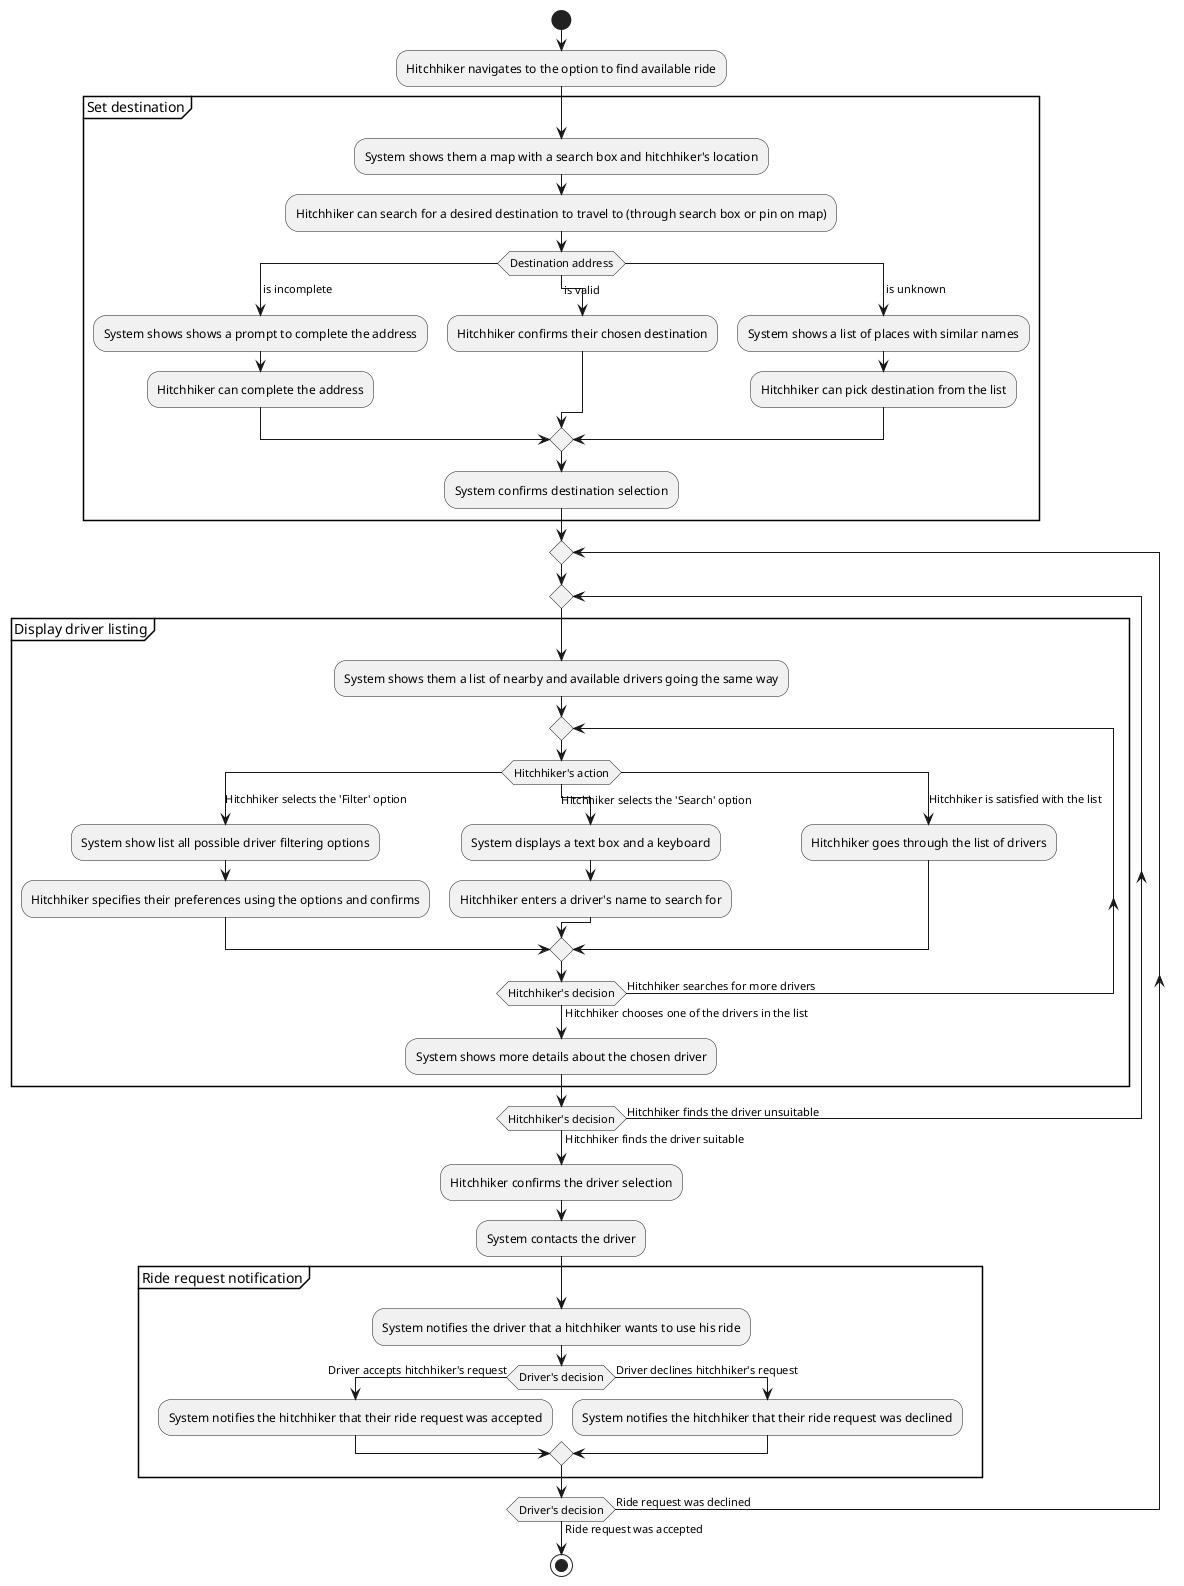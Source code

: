 @startuml
start
:Hitchhiker navigates to the option to find available ride;
partition "Set destination"   {
    label set_destination
    :System shows them a map with a search box and hitchhiker's location;
    :Hitchhiker can search for a desired destination to travel to (through search box or pin on map);
    switch (Destination address)
        case ( is incomplete)
        :System shows shows a prompt to complete the address;
        :Hitchhiker can complete the address;
        case ( is valid)
        :Hitchhiker confirms their chosen destination;
        case ( is unknown)
        :System shows a list of places with similar names;
        :Hitchhiker can pick destination from the list;
    endswitch
    :System confirms destination selection;
}
repeat
    repeat
        partition "Display driver listing"   {
            label display_driver_listing
            :System shows them a list of nearby and available drivers going the same way;
            repeat
                switch (Hitchhiker's action)
                    case (Hitchhiker selects the 'Filter' option)
                        :System show list all possible driver filtering options;
                        :Hitchhiker specifies their preferences using the options and confirms;
                    case (Hitchhiker selects the 'Search' option)
                        :System displays a text box and a keyboard;
                        :Hitchhiker enters a driver's name to search for;
                    case (Hitchhiker is satisfied with the list)
                        :Hitchhiker goes through the list of drivers;
                endswitch
            repeat while (Hitchhiker's decision) is (Hitchhiker searches for more drivers) not (Hitchhiker chooses one of the drivers in the list)
            :System shows more details about the chosen driver;
        }
    repeat while (Hitchhiker's decision) is (Hitchhiker finds the driver unsuitable) not (Hitchhiker finds the driver suitable)
    :Hitchhiker confirms the driver selection;
    :System contacts the driver;
    partition "Ride request notification"   {
        label ride_request_notification
        :System notifies the driver that a hitchhiker wants to use his ride;
        if (Driver's decision) then (Driver accepts hitchhiker's request)
            :System notifies the hitchhiker that their ride request was accepted;
        else (Driver declines hitchhiker's request)
            :System notifies the hitchhiker that their ride request was declined;
        endif
    }
repeat while (Driver's decision) is (Ride request was declined) not (Ride request was accepted)
stop
@enduml